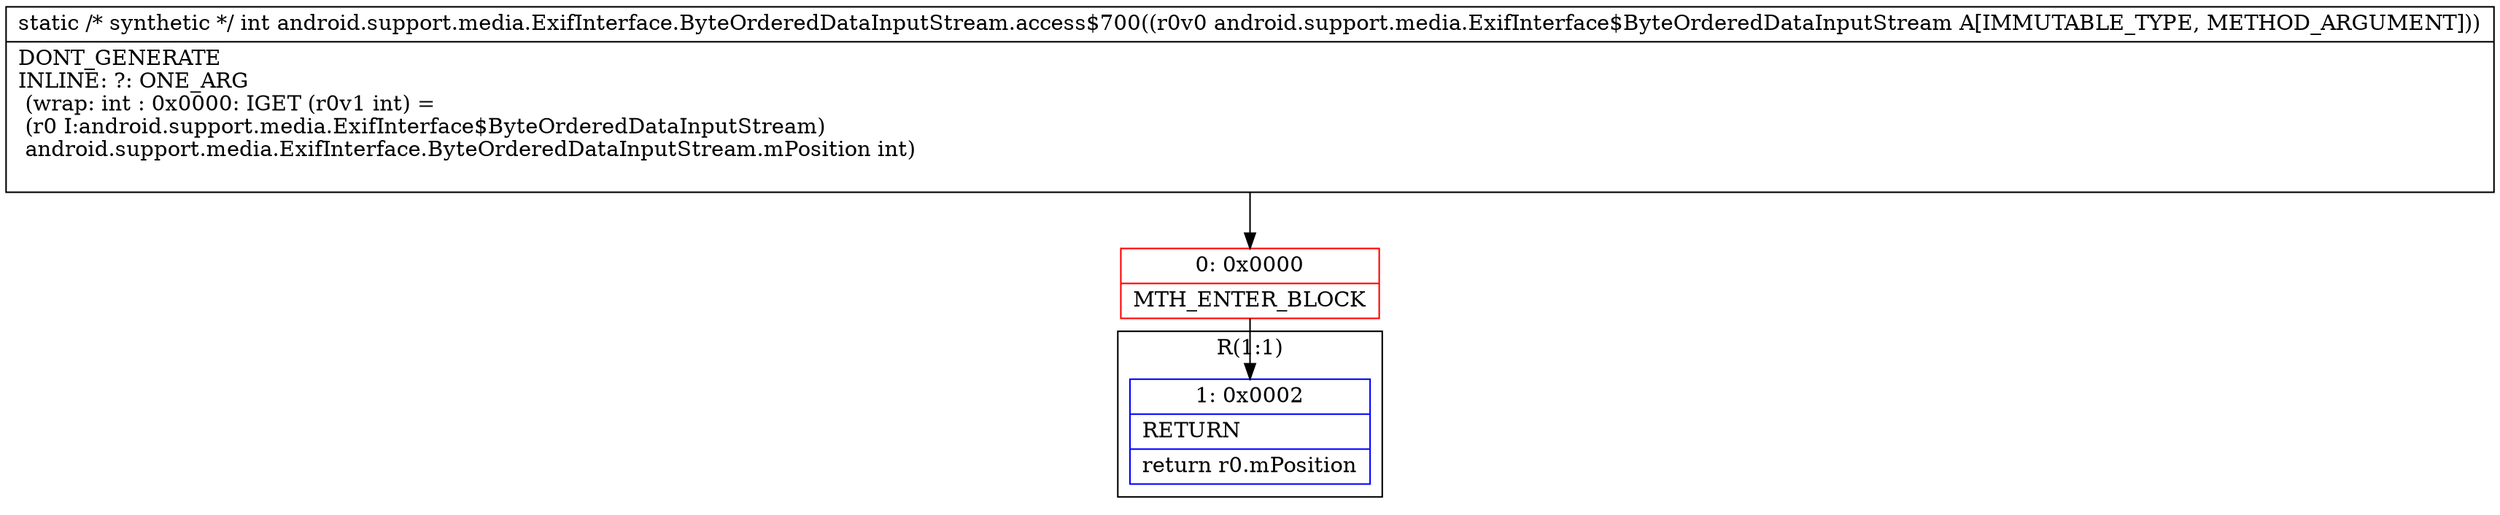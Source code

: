 digraph "CFG forandroid.support.media.ExifInterface.ByteOrderedDataInputStream.access$700(Landroid\/support\/media\/ExifInterface$ByteOrderedDataInputStream;)I" {
subgraph cluster_Region_437688329 {
label = "R(1:1)";
node [shape=record,color=blue];
Node_1 [shape=record,label="{1\:\ 0x0002|RETURN\l|return r0.mPosition\l}"];
}
Node_0 [shape=record,color=red,label="{0\:\ 0x0000|MTH_ENTER_BLOCK\l}"];
MethodNode[shape=record,label="{static \/* synthetic *\/ int android.support.media.ExifInterface.ByteOrderedDataInputStream.access$700((r0v0 android.support.media.ExifInterface$ByteOrderedDataInputStream A[IMMUTABLE_TYPE, METHOD_ARGUMENT]))  | DONT_GENERATE\lINLINE: ?: ONE_ARG  \l  (wrap: int : 0x0000: IGET  (r0v1 int) = \l  (r0 I:android.support.media.ExifInterface$ByteOrderedDataInputStream)\l android.support.media.ExifInterface.ByteOrderedDataInputStream.mPosition int)\l\l}"];
MethodNode -> Node_0;
Node_0 -> Node_1;
}

